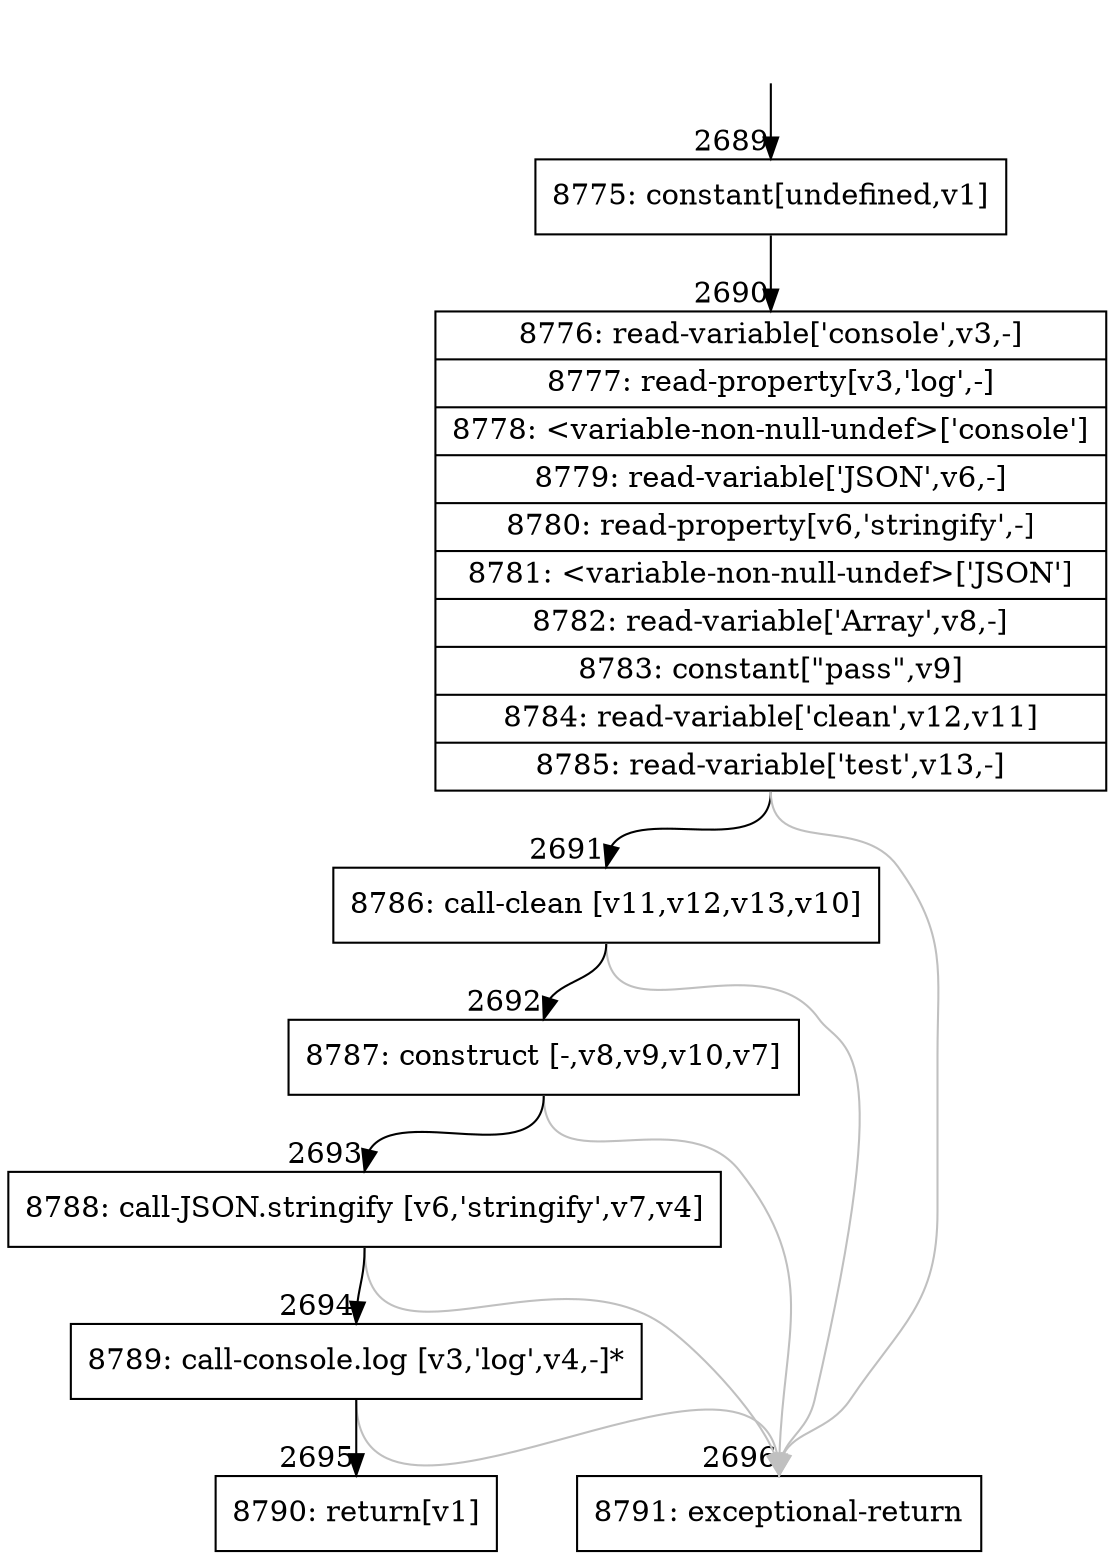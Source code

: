 digraph {
rankdir="TD"
BB_entry234[shape=none,label=""];
BB_entry234 -> BB2689 [tailport=s, headport=n, headlabel="    2689"]
BB2689 [shape=record label="{8775: constant[undefined,v1]}" ] 
BB2689 -> BB2690 [tailport=s, headport=n, headlabel="      2690"]
BB2690 [shape=record label="{8776: read-variable['console',v3,-]|8777: read-property[v3,'log',-]|8778: \<variable-non-null-undef\>['console']|8779: read-variable['JSON',v6,-]|8780: read-property[v6,'stringify',-]|8781: \<variable-non-null-undef\>['JSON']|8782: read-variable['Array',v8,-]|8783: constant[\"pass\",v9]|8784: read-variable['clean',v12,v11]|8785: read-variable['test',v13,-]}" ] 
BB2690 -> BB2691 [tailport=s, headport=n, headlabel="      2691"]
BB2690 -> BB2696 [tailport=s, headport=n, color=gray, headlabel="      2696"]
BB2691 [shape=record label="{8786: call-clean [v11,v12,v13,v10]}" ] 
BB2691 -> BB2692 [tailport=s, headport=n, headlabel="      2692"]
BB2691 -> BB2696 [tailport=s, headport=n, color=gray]
BB2692 [shape=record label="{8787: construct [-,v8,v9,v10,v7]}" ] 
BB2692 -> BB2693 [tailport=s, headport=n, headlabel="      2693"]
BB2692 -> BB2696 [tailport=s, headport=n, color=gray]
BB2693 [shape=record label="{8788: call-JSON.stringify [v6,'stringify',v7,v4]}" ] 
BB2693 -> BB2694 [tailport=s, headport=n, headlabel="      2694"]
BB2693 -> BB2696 [tailport=s, headport=n, color=gray]
BB2694 [shape=record label="{8789: call-console.log [v3,'log',v4,-]*}" ] 
BB2694 -> BB2695 [tailport=s, headport=n, headlabel="      2695"]
BB2694 -> BB2696 [tailport=s, headport=n, color=gray]
BB2695 [shape=record label="{8790: return[v1]}" ] 
BB2696 [shape=record label="{8791: exceptional-return}" ] 
//#$~ 3148
}
